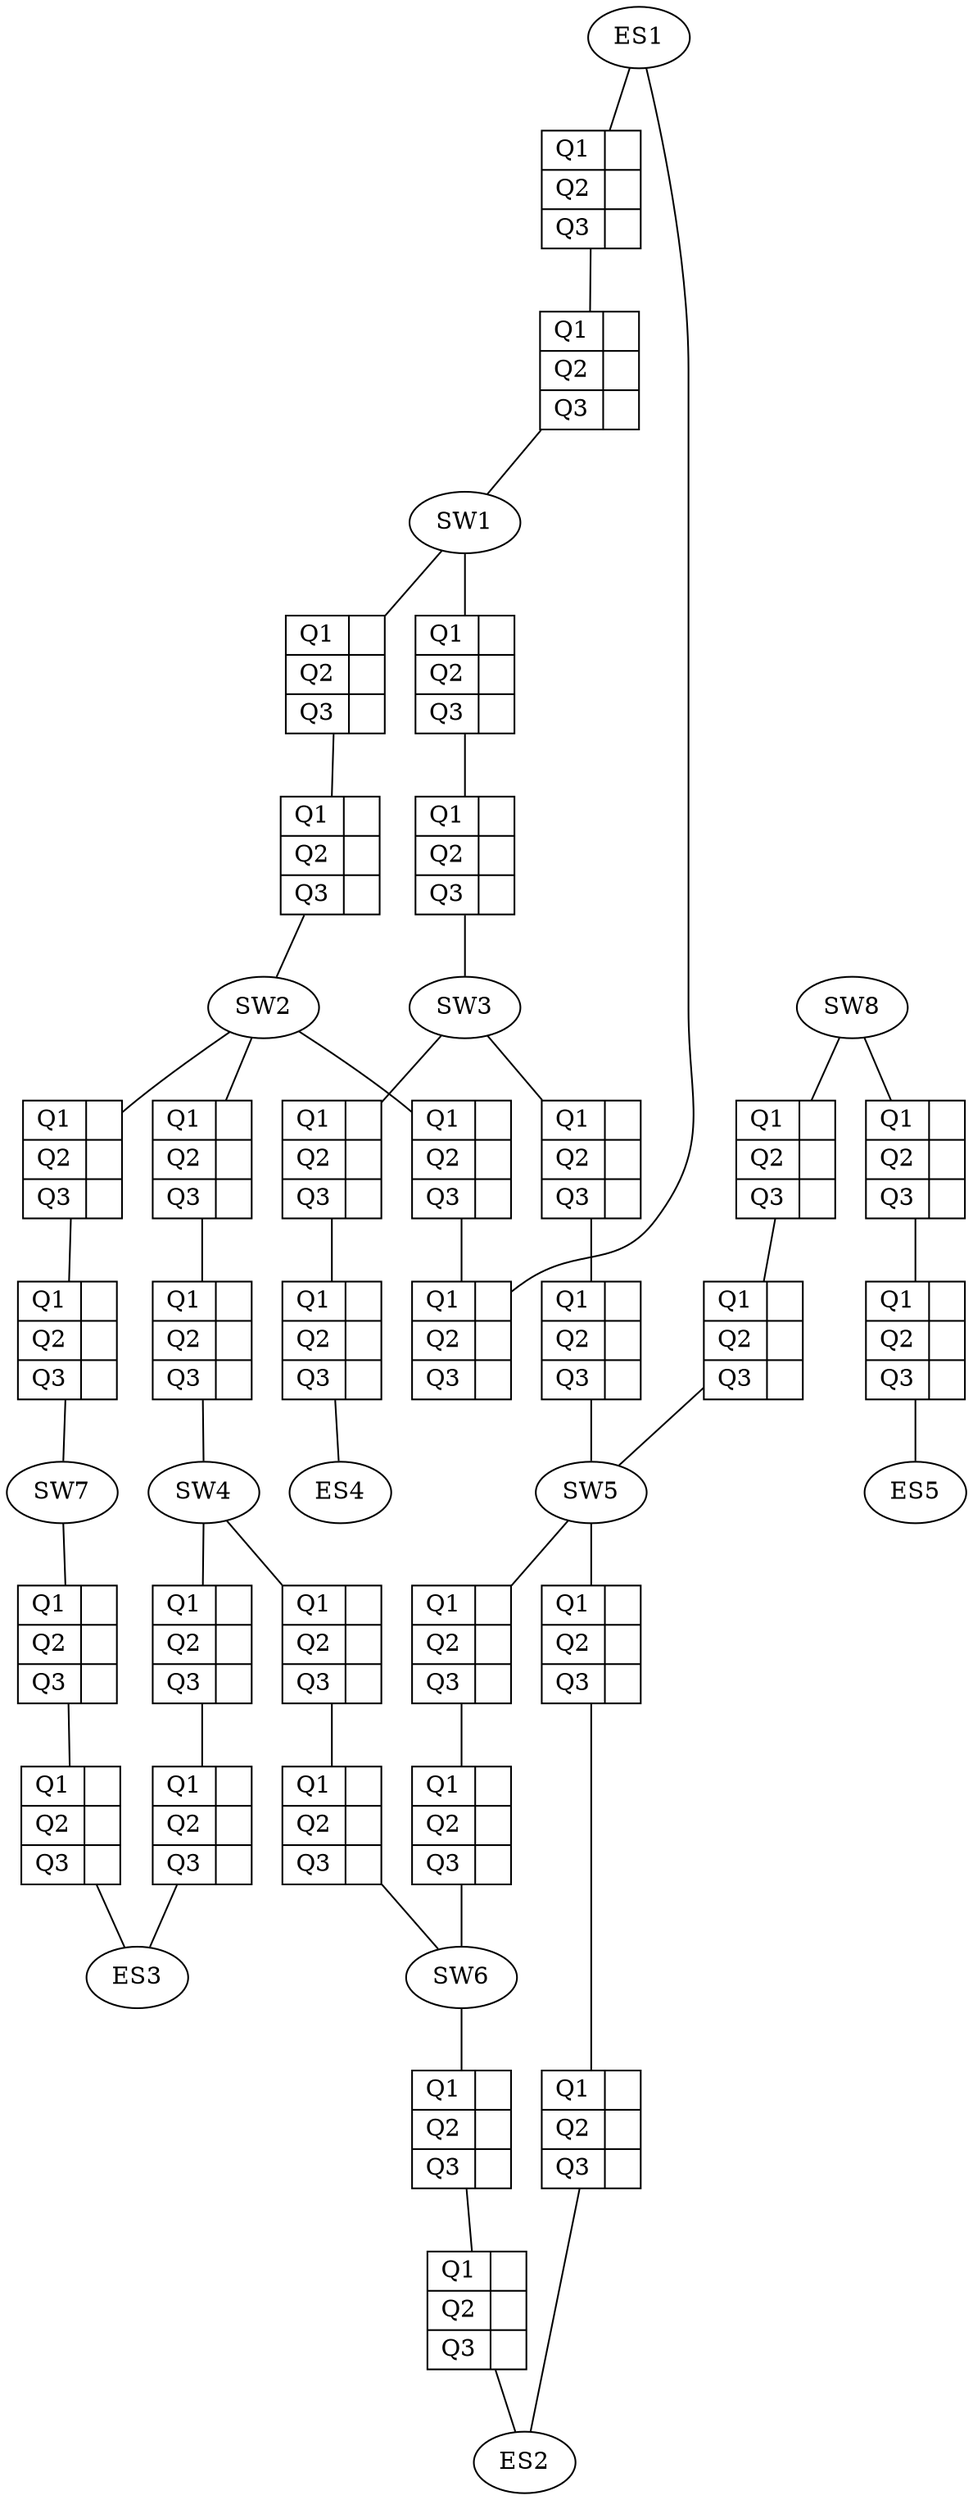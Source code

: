 // Network Topology
digraph {
	ES1
	SW1ES1 [label="{ Q1 | Q2 | Q3 } | { || }" shape=record]
	SW1ES11 [label="{ Q1 | Q2 | Q3 } | { || }" shape=record]
	ES1 -> SW1ES1 [arrowhead=none]
	SW1ES1 -> SW1ES11 [arrowhead=none]
	SW1ES11 -> SW1 [arrowhead=none]
	SW1
	SW2SW1 [label="{ Q1 | Q2 | Q3 } | { || }" shape=record]
	SW1 -> SW2SW1 [arrowhead=none]
	SW2SW1 -> SW2SW11 [arrowhead=none]
	SW2SW11 -> SW2 [arrowhead=none]
	SW2SW11 [label="{ Q1 | Q2 | Q3 } | { || }" shape=record]
	SW3SW1 [label="{ Q1 | Q2 | Q3 } | { || }" shape=record]
	SW1 -> SW3SW1 [arrowhead=none]
	SW3SW1 -> SW3SW11 [arrowhead=none]
	SW3SW11 -> SW3 [arrowhead=none]
	SW3SW11 [label="{ Q1 | Q2 | Q3 } | { || }" shape=record]
	SW2
	SW4SW2 [label="{ Q1 | Q2 | Q3 } | { || }" shape=record]
	SW2 -> SW4SW2 [arrowhead=none]
	SW4SW2 -> SW4SW21 [arrowhead=none]
	SW4SW21 -> SW4 [arrowhead=none]
	SW4SW21 [label="{ Q1 | Q2 | Q3 } | { || }" shape=record]
	SW7SW2 [label="{ Q1 | Q2 | Q3 } | { || }" shape=record]
	SW2 -> SW7SW2 [arrowhead=none]
	SW7SW2 -> SW7SW21 [arrowhead=none]
	SW7SW21 -> SW7 [arrowhead=none]
	SW7SW21 [label="{ Q1 | Q2 | Q3 } | { || }" shape=record]
	ES1SW2 [label="{ Q1 | Q2 | Q3 } | { || }" shape=record]
	ES1SW21 [label="{ Q1 | Q2 | Q3 } | { || }" shape=record]
	SW2 -> ES1SW2 [arrowhead=none]
	ES1SW2 -> ES1SW21 [arrowhead=none]
	ES1SW21 -> ES1 [arrowhead=none]
	SW3
	SW5SW3 [label="{ Q1 | Q2 | Q3 } | { || }" shape=record]
	SW3 -> SW5SW3 [arrowhead=none]
	SW5SW3 -> SW5SW31 [arrowhead=none]
	SW5SW31 -> SW5 [arrowhead=none]
	SW5SW31 [label="{ Q1 | Q2 | Q3 } | { || }" shape=record]
	ES4SW3 [label="{ Q1 | Q2 | Q3 } | { || }" shape=record]
	ES4SW31 [label="{ Q1 | Q2 | Q3 } | { || }" shape=record]
	SW3 -> ES4SW3 [arrowhead=none]
	ES4SW3 -> ES4SW31 [arrowhead=none]
	ES4SW31 -> ES4 [arrowhead=none]
	SW4
	SW6SW4 [label="{ Q1 | Q2 | Q3 } | { || }" shape=record]
	SW4 -> SW6SW4 [arrowhead=none]
	SW6SW4 -> SW6SW41 [arrowhead=none]
	SW6SW41 -> SW6 [arrowhead=none]
	SW6SW41 [label="{ Q1 | Q2 | Q3 } | { || }" shape=record]
	ES3SW4 [label="{ Q1 | Q2 | Q3 } | { || }" shape=record]
	ES3SW41 [label="{ Q1 | Q2 | Q3 } | { || }" shape=record]
	SW4 -> ES3SW4 [arrowhead=none]
	ES3SW4 -> ES3SW41 [arrowhead=none]
	ES3SW41 -> ES3 [arrowhead=none]
	SW5
	SW6SW5 [label="{ Q1 | Q2 | Q3 } | { || }" shape=record]
	SW5 -> SW6SW5 [arrowhead=none]
	SW6SW5 -> SW6SW51 [arrowhead=none]
	SW6SW51 -> SW6 [arrowhead=none]
	SW6SW51 [label="{ Q1 | Q2 | Q3 } | { || }" shape=record]
	ES2SW5 [label="{ Q1 | Q2 | Q3 } | { || }" shape=record]
	ES2SW51 [label="{ Q1 | Q2 | Q3 } | { || }" shape=record]
	SW5 -> ES2SW5 [arrowhead=none]
	ES2SW5 -> ES2SW51 [arrowhead=none]
	ES2SW51 -> ES2 [arrowhead=none]
	SW6
	ES2SW6 [label="{ Q1 | Q2 | Q3 } | { || }" shape=record]
	ES2SW61 [label="{ Q1 | Q2 | Q3 } | { || }" shape=record]
	SW6 -> ES2SW6 [arrowhead=none]
	ES2SW6 -> ES2SW61 [arrowhead=none]
	ES2SW61 -> ES2 [arrowhead=none]
	SW7
	ES3SW7 [label="{ Q1 | Q2 | Q3 } | { || }" shape=record]
	ES3SW71 [label="{ Q1 | Q2 | Q3 } | { || }" shape=record]
	SW7 -> ES3SW7 [arrowhead=none]
	ES3SW7 -> ES3SW71 [arrowhead=none]
	ES3SW71 -> ES3 [arrowhead=none]
	SW8
	SW5SW8 [label="{ Q1 | Q2 | Q3 } | { || }" shape=record]
	SW8 -> SW5SW8 [arrowhead=none]
	SW5SW8 -> SW5SW81 [arrowhead=none]
	SW5SW81 -> SW5 [arrowhead=none]
	SW5SW81 [label="{ Q1 | Q2 | Q3 } | { || }" shape=record]
	ES5SW8 [label="{ Q1 | Q2 | Q3 } | { || }" shape=record]
	ES5SW81 [label="{ Q1 | Q2 | Q3 } | { || }" shape=record]
	SW8 -> ES5SW8 [arrowhead=none]
	ES5SW8 -> ES5SW81 [arrowhead=none]
	ES5SW81 -> ES5 [arrowhead=none]
}
